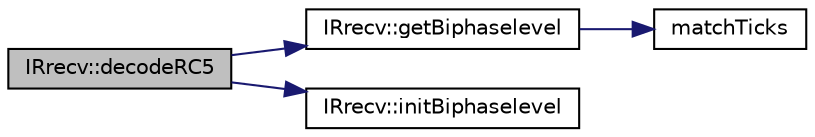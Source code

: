 digraph "IRrecv::decodeRC5"
{
 // LATEX_PDF_SIZE
  edge [fontname="Helvetica",fontsize="10",labelfontname="Helvetica",labelfontsize="10"];
  node [fontname="Helvetica",fontsize="10",shape=record];
  rankdir="LR";
  Node1 [label="IRrecv::decodeRC5",height=0.2,width=0.4,color="black", fillcolor="grey75", style="filled", fontcolor="black",tooltip=" "];
  Node1 -> Node2 [color="midnightblue",fontsize="10",style="solid"];
  Node2 [label="IRrecv::getBiphaselevel",height=0.2,width=0.4,color="black", fillcolor="white", style="filled",URL="$group___receiving.html#ga7d26f9254747368762e4d4c09dc22fb0",tooltip=" "];
  Node2 -> Node3 [color="midnightblue",fontsize="10",style="solid"];
  Node3 [label="matchTicks",height=0.2,width=0.4,color="black", fillcolor="white", style="filled",URL="$group___receiving.html#ga495b7f49ff71cde1289b118fac0f0674",tooltip=" "];
  Node1 -> Node4 [color="midnightblue",fontsize="10",style="solid"];
  Node4 [label="IRrecv::initBiphaselevel",height=0.2,width=0.4,color="black", fillcolor="white", style="filled",URL="$group___receiving.html#ga51376b9bd8d1d9ac5c694f6a8c8ecc98",tooltip=" "];
}
